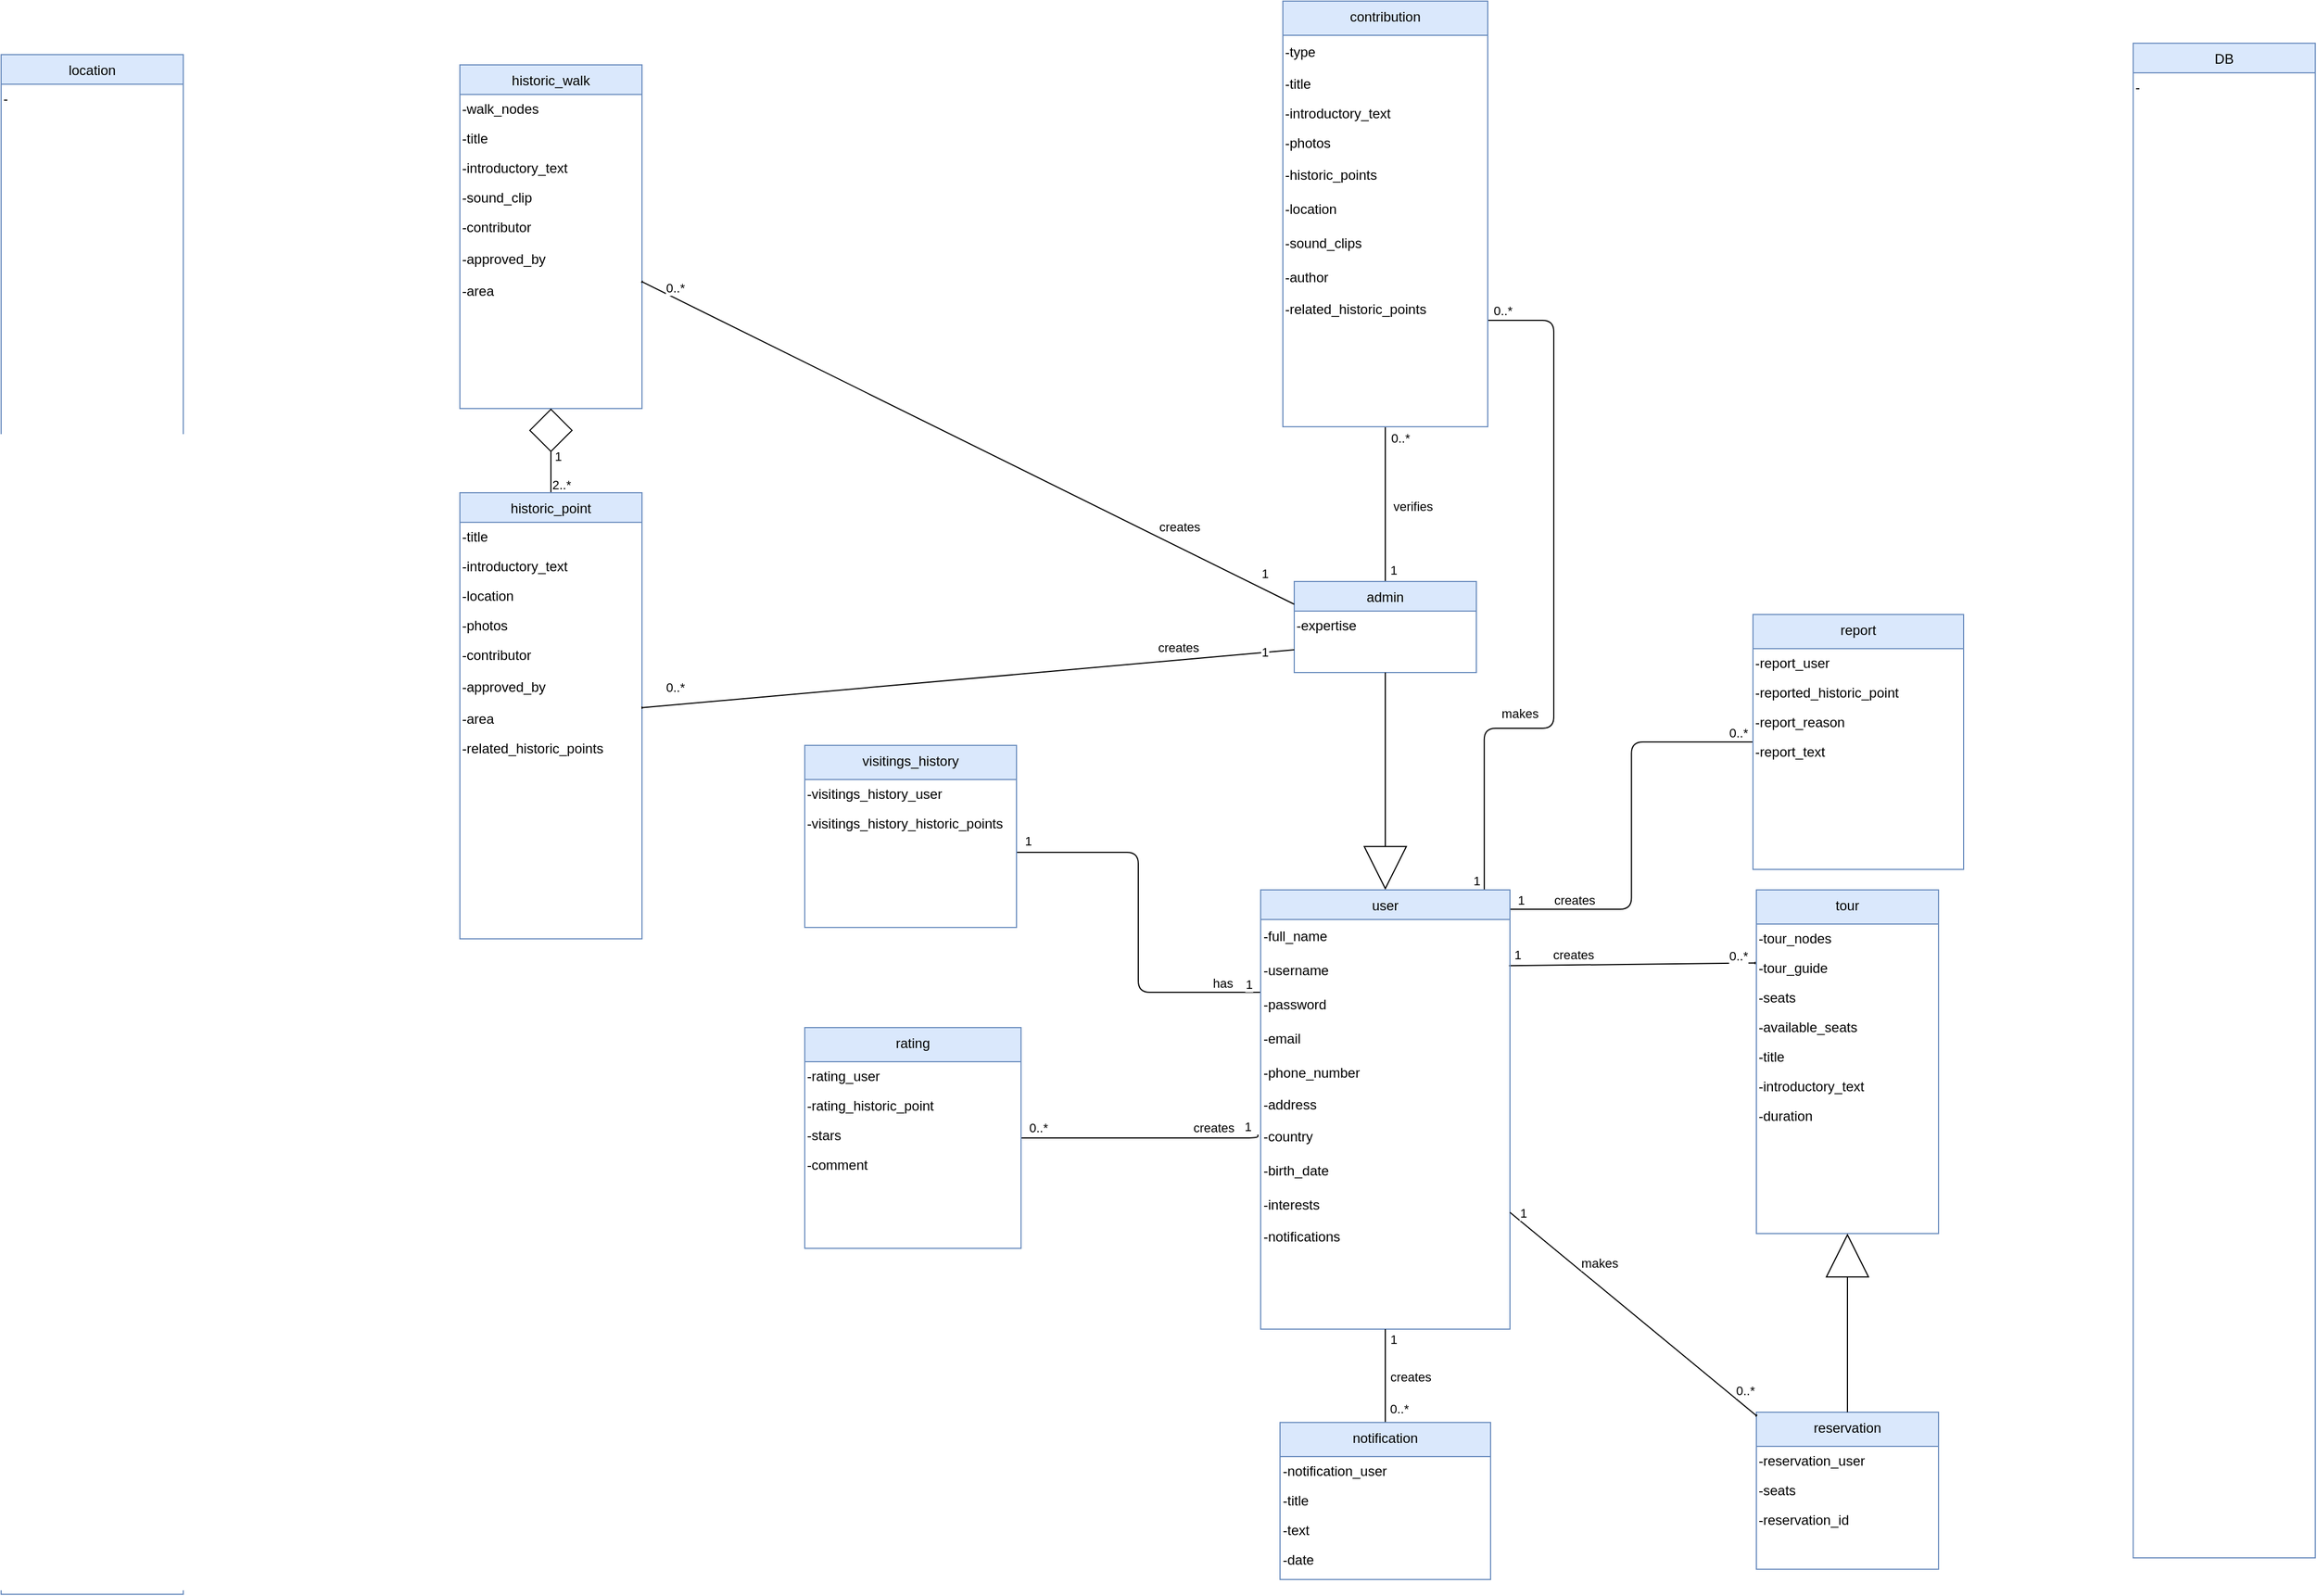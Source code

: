 <mxfile version="24.3.1" type="device">
  <diagram name="Page-1" id="uMqA1R6x-6Gs1QEI-oIA">
    <mxGraphModel dx="3510" dy="2308" grid="0" gridSize="10" guides="1" tooltips="1" connect="1" arrows="1" fold="1" page="0" pageScale="1" pageWidth="827" pageHeight="1169" math="0" shadow="0">
      <root>
        <mxCell id="0" />
        <mxCell id="1" parent="0" />
        <mxCell id="1k5WBE0NH48JRAPgZqtM-1" style="edgeStyle=orthogonalEdgeStyle;rounded=1;orthogonalLoop=1;jettySize=auto;html=1;entryX=1;entryY=0.75;entryDx=0;entryDy=0;elbow=vertical;strokeColor=default;align=center;verticalAlign=middle;fontFamily=Helvetica;fontSize=11;fontColor=default;labelBackgroundColor=default;endArrow=baseDash;endFill=0;endSize=0;curved=0;exitX=0.897;exitY=0;exitDx=0;exitDy=0;exitPerimeter=0;" parent="1" source="1k5WBE0NH48JRAPgZqtM-83" edge="1" target="1k5WBE0NH48JRAPgZqtM-97">
          <mxGeometry relative="1" as="geometry">
            <mxPoint x="250" y="-190" as="targetPoint" />
            <mxPoint x="281" y="493" as="sourcePoint" />
            <Array as="points">
              <mxPoint x="247" y="477" />
              <mxPoint x="308" y="477" />
              <mxPoint x="308" y="119" />
            </Array>
          </mxGeometry>
        </mxCell>
        <mxCell id="2f2xLfq-PLXzSPcDAsUH-11" value="1" style="edgeLabel;html=1;align=center;verticalAlign=middle;resizable=0;points=[];" vertex="1" connectable="0" parent="1k5WBE0NH48JRAPgZqtM-1">
          <mxGeometry x="-0.968" relative="1" as="geometry">
            <mxPoint x="-7" y="2" as="offset" />
          </mxGeometry>
        </mxCell>
        <mxCell id="2f2xLfq-PLXzSPcDAsUH-12" value="makes" style="edgeLabel;html=1;align=center;verticalAlign=middle;resizable=0;points=[];" vertex="1" connectable="0" parent="1k5WBE0NH48JRAPgZqtM-1">
          <mxGeometry x="-0.865" y="1" relative="1" as="geometry">
            <mxPoint x="32" y="-113" as="offset" />
          </mxGeometry>
        </mxCell>
        <mxCell id="2f2xLfq-PLXzSPcDAsUH-13" value="0..*" style="edgeLabel;html=1;align=center;verticalAlign=middle;resizable=0;points=[];" vertex="1" connectable="0" parent="1k5WBE0NH48JRAPgZqtM-1">
          <mxGeometry x="0.962" y="-2" relative="1" as="geometry">
            <mxPoint x="1" y="-7" as="offset" />
          </mxGeometry>
        </mxCell>
        <mxCell id="1k5WBE0NH48JRAPgZqtM-2" style="edgeStyle=orthogonalEdgeStyle;rounded=1;orthogonalLoop=1;jettySize=auto;html=1;exitX=-0.002;exitY=1.133;exitDx=0;exitDy=0;strokeColor=default;align=center;verticalAlign=middle;fontFamily=Helvetica;fontSize=11;fontColor=default;labelBackgroundColor=default;elbow=vertical;endArrow=baseDash;endFill=0;endSize=0;curved=0;exitPerimeter=0;" parent="1" source="1k5WBE0NH48JRAPgZqtM-85" edge="1">
          <mxGeometry relative="1" as="geometry">
            <mxPoint x="3.75" y="332" as="sourcePoint" />
            <mxPoint x="-164" y="586" as="targetPoint" />
            <Array as="points">
              <mxPoint x="-57" y="709" />
              <mxPoint x="-57" y="586" />
            </Array>
          </mxGeometry>
        </mxCell>
        <mxCell id="2f2xLfq-PLXzSPcDAsUH-2" value="1" style="edgeLabel;html=1;align=center;verticalAlign=middle;resizable=0;points=[];" vertex="1" connectable="0" parent="1k5WBE0NH48JRAPgZqtM-2">
          <mxGeometry x="-0.934" relative="1" as="geometry">
            <mxPoint x="1" y="-7" as="offset" />
          </mxGeometry>
        </mxCell>
        <mxCell id="2f2xLfq-PLXzSPcDAsUH-3" value="1" style="edgeLabel;html=1;align=center;verticalAlign=middle;resizable=0;points=[];" vertex="1" connectable="0" parent="1k5WBE0NH48JRAPgZqtM-2">
          <mxGeometry x="0.925" relative="1" as="geometry">
            <mxPoint x="-3" y="-10" as="offset" />
          </mxGeometry>
        </mxCell>
        <mxCell id="2f2xLfq-PLXzSPcDAsUH-4" value="has" style="edgeLabel;html=1;align=center;verticalAlign=middle;resizable=0;points=[];" vertex="1" connectable="0" parent="1k5WBE0NH48JRAPgZqtM-2">
          <mxGeometry x="-0.758" y="-1" relative="1" as="geometry">
            <mxPoint x="8" y="-7" as="offset" />
          </mxGeometry>
        </mxCell>
        <mxCell id="1k5WBE0NH48JRAPgZqtM-3" style="rounded=1;orthogonalLoop=1;jettySize=auto;html=1;strokeColor=default;align=center;verticalAlign=middle;fontFamily=Helvetica;fontSize=11;fontColor=default;labelBackgroundColor=default;elbow=vertical;endArrow=baseDash;endFill=0;endSize=0;exitX=0.996;exitY=0.353;exitDx=0;exitDy=0;exitPerimeter=0;entryX=-0.007;entryY=0.317;entryDx=0;entryDy=0;entryPerimeter=0;" parent="1" source="1k5WBE0NH48JRAPgZqtM-85" target="1k5WBE0NH48JRAPgZqtM-48" edge="1">
          <mxGeometry relative="1" as="geometry">
            <mxPoint x="337" y="476" as="sourcePoint" />
            <mxPoint x="567" y="656" as="targetPoint" />
          </mxGeometry>
        </mxCell>
        <mxCell id="2f2xLfq-PLXzSPcDAsUH-29" value="1" style="edgeLabel;html=1;align=center;verticalAlign=middle;resizable=0;points=[];" vertex="1" connectable="0" parent="1k5WBE0NH48JRAPgZqtM-3">
          <mxGeometry x="-0.85" y="-1" relative="1" as="geometry">
            <mxPoint x="-9" y="-11" as="offset" />
          </mxGeometry>
        </mxCell>
        <mxCell id="2f2xLfq-PLXzSPcDAsUH-30" value="0..*" style="edgeLabel;html=1;align=center;verticalAlign=middle;resizable=0;points=[];" vertex="1" connectable="0" parent="1k5WBE0NH48JRAPgZqtM-3">
          <mxGeometry x="0.847" y="-1" relative="1" as="geometry">
            <mxPoint x="2" y="-8" as="offset" />
          </mxGeometry>
        </mxCell>
        <mxCell id="2f2xLfq-PLXzSPcDAsUH-31" value="creates" style="edgeLabel;html=1;align=center;verticalAlign=middle;resizable=0;points=[];" vertex="1" connectable="0" parent="1k5WBE0NH48JRAPgZqtM-3">
          <mxGeometry x="-0.271" y="-1" relative="1" as="geometry">
            <mxPoint x="-23" y="-10" as="offset" />
          </mxGeometry>
        </mxCell>
        <mxCell id="1k5WBE0NH48JRAPgZqtM-4" style="edgeStyle=orthogonalEdgeStyle;curved=0;rounded=1;orthogonalLoop=1;jettySize=auto;html=1;entryX=0;entryY=0.5;entryDx=0;entryDy=0;strokeColor=default;align=center;verticalAlign=middle;fontFamily=Helvetica;fontSize=11;fontColor=default;labelBackgroundColor=default;elbow=vertical;endArrow=baseDash;endFill=0;endSize=0;exitX=0.996;exitY=0.044;exitDx=0;exitDy=0;exitPerimeter=0;" parent="1" source="1k5WBE0NH48JRAPgZqtM-83" target="1k5WBE0NH48JRAPgZqtM-63" edge="1">
          <mxGeometry relative="1" as="geometry">
            <mxPoint x="267" y="385" as="sourcePoint" />
          </mxGeometry>
        </mxCell>
        <mxCell id="2f2xLfq-PLXzSPcDAsUH-24" value="1" style="edgeLabel;html=1;align=center;verticalAlign=middle;resizable=0;points=[];" vertex="1" connectable="0" parent="1k5WBE0NH48JRAPgZqtM-4">
          <mxGeometry x="-0.882" y="1" relative="1" as="geometry">
            <mxPoint x="-11" y="-7" as="offset" />
          </mxGeometry>
        </mxCell>
        <mxCell id="2f2xLfq-PLXzSPcDAsUH-25" value="creates" style="edgeLabel;html=1;align=center;verticalAlign=middle;resizable=0;points=[];" vertex="1" connectable="0" parent="1k5WBE0NH48JRAPgZqtM-4">
          <mxGeometry x="-0.683" y="1" relative="1" as="geometry">
            <mxPoint y="-7" as="offset" />
          </mxGeometry>
        </mxCell>
        <mxCell id="2f2xLfq-PLXzSPcDAsUH-26" value="0..*" style="edgeLabel;html=1;align=center;verticalAlign=middle;resizable=0;points=[];" vertex="1" connectable="0" parent="1k5WBE0NH48JRAPgZqtM-4">
          <mxGeometry x="0.912" y="1" relative="1" as="geometry">
            <mxPoint x="3" y="-7" as="offset" />
          </mxGeometry>
        </mxCell>
        <mxCell id="1k5WBE0NH48JRAPgZqtM-5" style="edgeStyle=orthogonalEdgeStyle;curved=0;rounded=1;orthogonalLoop=1;jettySize=auto;html=1;entryX=1;entryY=0.5;entryDx=0;entryDy=0;strokeColor=default;align=center;verticalAlign=middle;fontFamily=Helvetica;fontSize=11;fontColor=default;labelBackgroundColor=default;elbow=vertical;endArrow=baseDash;endFill=0;endSize=0;exitX=-0.011;exitY=0.433;exitDx=0;exitDy=0;exitPerimeter=0;" parent="1" source="1k5WBE0NH48JRAPgZqtM-90" target="1k5WBE0NH48JRAPgZqtM-73" edge="1">
          <mxGeometry relative="1" as="geometry">
            <mxPoint x="189.5" y="510" as="sourcePoint" />
            <Array as="points">
              <mxPoint x="48" y="837" />
            </Array>
          </mxGeometry>
        </mxCell>
        <mxCell id="2f2xLfq-PLXzSPcDAsUH-5" value="1" style="edgeLabel;html=1;align=center;verticalAlign=middle;resizable=0;points=[];" vertex="1" connectable="0" parent="1k5WBE0NH48JRAPgZqtM-5">
          <mxGeometry x="-0.85" y="-1" relative="1" as="geometry">
            <mxPoint x="4" y="-9" as="offset" />
          </mxGeometry>
        </mxCell>
        <mxCell id="2f2xLfq-PLXzSPcDAsUH-6" value="0..*" style="edgeLabel;html=1;align=center;verticalAlign=middle;resizable=0;points=[];" vertex="1" connectable="0" parent="1k5WBE0NH48JRAPgZqtM-5">
          <mxGeometry x="0.87" y="1" relative="1" as="geometry">
            <mxPoint x="1" y="-10" as="offset" />
          </mxGeometry>
        </mxCell>
        <mxCell id="2f2xLfq-PLXzSPcDAsUH-7" value="creates" style="edgeLabel;html=1;align=center;verticalAlign=middle;resizable=0;points=[];" vertex="1" connectable="0" parent="1k5WBE0NH48JRAPgZqtM-5">
          <mxGeometry x="-0.639" relative="1" as="geometry">
            <mxPoint x="-4" y="-9" as="offset" />
          </mxGeometry>
        </mxCell>
        <mxCell id="1k5WBE0NH48JRAPgZqtM-6" style="edgeStyle=orthogonalEdgeStyle;curved=0;rounded=1;orthogonalLoop=1;jettySize=auto;html=1;exitX=0.5;exitY=0;exitDx=0;exitDy=0;entryX=0.5;entryY=1;entryDx=0;entryDy=0;strokeColor=default;align=center;verticalAlign=middle;fontFamily=Helvetica;fontSize=11;fontColor=default;labelBackgroundColor=default;elbow=vertical;endArrow=baseDash;endFill=0;endSize=0;" parent="1" source="1k5WBE0NH48JRAPgZqtM-7" target="1k5WBE0NH48JRAPgZqtM-97" edge="1">
          <mxGeometry relative="1" as="geometry">
            <mxPoint x="160" y="245" as="targetPoint" />
          </mxGeometry>
        </mxCell>
        <mxCell id="2f2xLfq-PLXzSPcDAsUH-8" value="verifies" style="edgeLabel;html=1;align=center;verticalAlign=middle;resizable=0;points=[];" vertex="1" connectable="0" parent="1k5WBE0NH48JRAPgZqtM-6">
          <mxGeometry x="-0.765" relative="1" as="geometry">
            <mxPoint x="24" y="-50" as="offset" />
          </mxGeometry>
        </mxCell>
        <mxCell id="2f2xLfq-PLXzSPcDAsUH-9" value="1" style="edgeLabel;html=1;align=center;verticalAlign=middle;resizable=0;points=[];" vertex="1" connectable="0" parent="1k5WBE0NH48JRAPgZqtM-6">
          <mxGeometry x="-0.831" relative="1" as="geometry">
            <mxPoint x="7" y="1" as="offset" />
          </mxGeometry>
        </mxCell>
        <mxCell id="2f2xLfq-PLXzSPcDAsUH-10" value="0..*" style="edgeLabel;html=1;align=center;verticalAlign=middle;resizable=0;points=[];" vertex="1" connectable="0" parent="1k5WBE0NH48JRAPgZqtM-6">
          <mxGeometry x="0.858" relative="1" as="geometry">
            <mxPoint x="13" as="offset" />
          </mxGeometry>
        </mxCell>
        <mxCell id="1k5WBE0NH48JRAPgZqtM-7" value="admin" style="swimlane;fontStyle=0;align=center;verticalAlign=top;childLayout=stackLayout;horizontal=1;startSize=26;horizontalStack=0;resizeParent=1;resizeLast=0;collapsible=1;marginBottom=0;rounded=0;shadow=0;strokeWidth=1;fillColor=#dae8fc;strokeColor=#6c8ebf;" parent="1" vertex="1">
          <mxGeometry x="80" y="348" width="160" height="80" as="geometry">
            <mxRectangle x="340" y="380" width="170" height="26" as="alternateBounds" />
          </mxGeometry>
        </mxCell>
        <mxCell id="1k5WBE0NH48JRAPgZqtM-8" value="-expertise" style="text;html=1;align=left;verticalAlign=middle;resizable=0;points=[];autosize=1;strokeColor=none;fillColor=none;" parent="1k5WBE0NH48JRAPgZqtM-7" vertex="1">
          <mxGeometry y="26" width="160" height="26" as="geometry" />
        </mxCell>
        <mxCell id="1k5WBE0NH48JRAPgZqtM-9" value="" style="endArrow=block;endSize=36;endFill=0;shadow=0;strokeWidth=1;rounded=1;edgeStyle=orthogonalEdgeStyle;elbow=vertical;curved=0;entryX=0.5;entryY=0;entryDx=0;entryDy=0;" parent="1" source="1k5WBE0NH48JRAPgZqtM-7" target="1k5WBE0NH48JRAPgZqtM-83" edge="1">
          <mxGeometry width="160" relative="1" as="geometry">
            <mxPoint x="-220" y="473" as="sourcePoint" />
            <mxPoint x="189.5" y="300" as="targetPoint" />
          </mxGeometry>
        </mxCell>
        <mxCell id="1k5WBE0NH48JRAPgZqtM-10" value="historic_walk" style="swimlane;fontStyle=0;align=center;verticalAlign=top;childLayout=stackLayout;horizontal=1;startSize=26;horizontalStack=0;resizeParent=1;resizeLast=0;collapsible=1;marginBottom=0;rounded=0;shadow=0;strokeWidth=1;fillColor=#dae8fc;strokeColor=#6c8ebf;" parent="1" vertex="1">
          <mxGeometry x="-653" y="-106" width="160" height="302" as="geometry">
            <mxRectangle x="230" y="140" width="160" height="26" as="alternateBounds" />
          </mxGeometry>
        </mxCell>
        <mxCell id="1k5WBE0NH48JRAPgZqtM-11" value="-walk_nodes" style="text;html=1;align=left;verticalAlign=middle;resizable=0;points=[];autosize=1;strokeColor=none;fillColor=none;" parent="1k5WBE0NH48JRAPgZqtM-10" vertex="1">
          <mxGeometry y="26" width="160" height="26" as="geometry" />
        </mxCell>
        <mxCell id="1k5WBE0NH48JRAPgZqtM-12" value="-title" style="text;html=1;align=left;verticalAlign=middle;resizable=0;points=[];autosize=1;strokeColor=none;fillColor=none;" parent="1k5WBE0NH48JRAPgZqtM-10" vertex="1">
          <mxGeometry y="52" width="160" height="26" as="geometry" />
        </mxCell>
        <mxCell id="1k5WBE0NH48JRAPgZqtM-13" value="-introductory_text" style="text;html=1;align=left;verticalAlign=middle;resizable=0;points=[];autosize=1;strokeColor=none;fillColor=none;" parent="1k5WBE0NH48JRAPgZqtM-10" vertex="1">
          <mxGeometry y="78" width="160" height="26" as="geometry" />
        </mxCell>
        <mxCell id="1k5WBE0NH48JRAPgZqtM-14" value="-sound_clip" style="text;html=1;align=left;verticalAlign=middle;resizable=0;points=[];autosize=1;strokeColor=none;fillColor=none;" parent="1k5WBE0NH48JRAPgZqtM-10" vertex="1">
          <mxGeometry y="104" width="160" height="26" as="geometry" />
        </mxCell>
        <mxCell id="1k5WBE0NH48JRAPgZqtM-15" value="-contributor" style="text;html=1;align=left;verticalAlign=middle;resizable=0;points=[];autosize=1;strokeColor=none;fillColor=none;" parent="1k5WBE0NH48JRAPgZqtM-10" vertex="1">
          <mxGeometry y="130" width="160" height="26" as="geometry" />
        </mxCell>
        <mxCell id="1k5WBE0NH48JRAPgZqtM-16" value="-approved_by" style="text;html=1;align=left;verticalAlign=middle;resizable=0;points=[];autosize=1;strokeColor=none;fillColor=none;" parent="1k5WBE0NH48JRAPgZqtM-10" vertex="1">
          <mxGeometry y="156" width="160" height="30" as="geometry" />
        </mxCell>
        <mxCell id="1k5WBE0NH48JRAPgZqtM-17" value="-area" style="text;html=1;align=left;verticalAlign=middle;resizable=0;points=[];autosize=1;strokeColor=none;fillColor=none;" parent="1k5WBE0NH48JRAPgZqtM-10" vertex="1">
          <mxGeometry y="186" width="160" height="26" as="geometry" />
        </mxCell>
        <mxCell id="1k5WBE0NH48JRAPgZqtM-21" style="edgeStyle=orthogonalEdgeStyle;rounded=1;orthogonalLoop=1;jettySize=auto;html=1;exitX=0.5;exitY=0;exitDx=0;exitDy=0;entryX=0.5;entryY=1;entryDx=0;entryDy=0;endSize=36;endArrow=diamond;endFill=0;curved=0;" parent="1" source="1k5WBE0NH48JRAPgZqtM-22" target="1k5WBE0NH48JRAPgZqtM-10" edge="1">
          <mxGeometry relative="1" as="geometry">
            <mxPoint x="-690" y="499.0" as="sourcePoint" />
            <mxPoint x="-690" y="269" as="targetPoint" />
          </mxGeometry>
        </mxCell>
        <mxCell id="2f2xLfq-PLXzSPcDAsUH-22" value="2..*" style="edgeLabel;html=1;align=center;verticalAlign=middle;resizable=0;points=[];" vertex="1" connectable="0" parent="1k5WBE0NH48JRAPgZqtM-21">
          <mxGeometry x="-0.688" y="-2" relative="1" as="geometry">
            <mxPoint x="7" y="4" as="offset" />
          </mxGeometry>
        </mxCell>
        <mxCell id="2f2xLfq-PLXzSPcDAsUH-23" value="1" style="edgeLabel;html=1;align=center;verticalAlign=middle;resizable=0;points=[];" vertex="1" connectable="0" parent="1k5WBE0NH48JRAPgZqtM-21">
          <mxGeometry x="-0.141" y="-1" relative="1" as="geometry">
            <mxPoint x="5" as="offset" />
          </mxGeometry>
        </mxCell>
        <mxCell id="1k5WBE0NH48JRAPgZqtM-22" value="historic_point" style="swimlane;fontStyle=0;align=center;verticalAlign=top;childLayout=stackLayout;horizontal=1;startSize=26;horizontalStack=0;resizeParent=1;resizeLast=0;collapsible=1;marginBottom=0;rounded=0;shadow=0;strokeWidth=1;fillColor=#dae8fc;strokeColor=#6c8ebf;" parent="1" vertex="1">
          <mxGeometry x="-653" y="270" width="160" height="392" as="geometry">
            <mxRectangle x="230" y="140" width="160" height="26" as="alternateBounds" />
          </mxGeometry>
        </mxCell>
        <mxCell id="1k5WBE0NH48JRAPgZqtM-23" value="-title" style="text;html=1;align=left;verticalAlign=middle;resizable=0;points=[];autosize=1;strokeColor=none;fillColor=none;" parent="1k5WBE0NH48JRAPgZqtM-22" vertex="1">
          <mxGeometry y="26" width="160" height="26" as="geometry" />
        </mxCell>
        <mxCell id="1k5WBE0NH48JRAPgZqtM-24" value="-introductory_text" style="text;html=1;align=left;verticalAlign=middle;resizable=0;points=[];autosize=1;strokeColor=none;fillColor=none;" parent="1k5WBE0NH48JRAPgZqtM-22" vertex="1">
          <mxGeometry y="52" width="160" height="26" as="geometry" />
        </mxCell>
        <mxCell id="1k5WBE0NH48JRAPgZqtM-25" value="-location" style="text;html=1;align=left;verticalAlign=middle;resizable=0;points=[];autosize=1;strokeColor=none;fillColor=none;" parent="1k5WBE0NH48JRAPgZqtM-22" vertex="1">
          <mxGeometry y="78" width="160" height="26" as="geometry" />
        </mxCell>
        <mxCell id="1k5WBE0NH48JRAPgZqtM-26" value="-photos" style="text;html=1;align=left;verticalAlign=middle;resizable=0;points=[];autosize=1;strokeColor=none;fillColor=none;" parent="1k5WBE0NH48JRAPgZqtM-22" vertex="1">
          <mxGeometry y="104" width="160" height="26" as="geometry" />
        </mxCell>
        <mxCell id="1k5WBE0NH48JRAPgZqtM-27" value="-contributor" style="text;html=1;align=left;verticalAlign=middle;resizable=0;points=[];autosize=1;strokeColor=none;fillColor=none;" parent="1k5WBE0NH48JRAPgZqtM-22" vertex="1">
          <mxGeometry y="130" width="160" height="26" as="geometry" />
        </mxCell>
        <mxCell id="1k5WBE0NH48JRAPgZqtM-28" value="-approved_by" style="text;html=1;align=left;verticalAlign=middle;resizable=0;points=[];autosize=1;strokeColor=none;fillColor=none;" parent="1k5WBE0NH48JRAPgZqtM-22" vertex="1">
          <mxGeometry y="156" width="160" height="30" as="geometry" />
        </mxCell>
        <mxCell id="1k5WBE0NH48JRAPgZqtM-29" value="-area" style="text;html=1;align=left;verticalAlign=middle;resizable=0;points=[];autosize=1;strokeColor=none;fillColor=none;" parent="1k5WBE0NH48JRAPgZqtM-22" vertex="1">
          <mxGeometry y="186" width="160" height="26" as="geometry" />
        </mxCell>
        <mxCell id="XchCeCvfNgOxspUmcFob-2" value="-related_historic_points" style="text;html=1;align=left;verticalAlign=middle;resizable=0;points=[];autosize=1;strokeColor=none;fillColor=none;" parent="1k5WBE0NH48JRAPgZqtM-22" vertex="1">
          <mxGeometry y="212" width="160" height="26" as="geometry" />
        </mxCell>
        <mxCell id="1k5WBE0NH48JRAPgZqtM-40" value="visitings_history" style="swimlane;fontStyle=0;align=center;verticalAlign=top;childLayout=stackLayout;horizontal=1;startSize=30;horizontalStack=0;resizeParent=1;resizeLast=0;collapsible=1;marginBottom=0;rounded=0;shadow=0;strokeWidth=1;fillColor=#dae8fc;strokeColor=#6c8ebf;" parent="1" vertex="1">
          <mxGeometry x="-350" y="492" width="186" height="160" as="geometry">
            <mxRectangle x="550" y="140" width="160" height="26" as="alternateBounds" />
          </mxGeometry>
        </mxCell>
        <mxCell id="1k5WBE0NH48JRAPgZqtM-41" value="-visitings_history_user" style="text;html=1;align=left;verticalAlign=middle;resizable=0;points=[];autosize=1;strokeColor=none;fillColor=none;" parent="1k5WBE0NH48JRAPgZqtM-40" vertex="1">
          <mxGeometry y="30" width="186" height="26" as="geometry" />
        </mxCell>
        <mxCell id="1k5WBE0NH48JRAPgZqtM-42" value="-visitings_history_historic_points" style="text;html=1;align=left;verticalAlign=middle;resizable=0;points=[];autosize=1;strokeColor=none;fillColor=none;" parent="1k5WBE0NH48JRAPgZqtM-40" vertex="1">
          <mxGeometry y="56" width="186" height="26" as="geometry" />
        </mxCell>
        <mxCell id="1k5WBE0NH48JRAPgZqtM-46" value="tour" style="swimlane;fontStyle=0;align=center;verticalAlign=top;childLayout=stackLayout;horizontal=1;startSize=30;horizontalStack=0;resizeParent=1;resizeLast=0;collapsible=1;marginBottom=0;rounded=0;shadow=0;strokeWidth=1;fillColor=#dae8fc;strokeColor=#6c8ebf;" parent="1" vertex="1">
          <mxGeometry x="486" y="619" width="160" height="302" as="geometry">
            <mxRectangle x="550" y="140" width="160" height="26" as="alternateBounds" />
          </mxGeometry>
        </mxCell>
        <mxCell id="1k5WBE0NH48JRAPgZqtM-47" value="-tour_nodes" style="text;html=1;align=left;verticalAlign=middle;resizable=0;points=[];autosize=1;strokeColor=none;fillColor=none;" parent="1k5WBE0NH48JRAPgZqtM-46" vertex="1">
          <mxGeometry y="30" width="160" height="26" as="geometry" />
        </mxCell>
        <mxCell id="1k5WBE0NH48JRAPgZqtM-48" value="-tour_guide" style="text;html=1;align=left;verticalAlign=middle;resizable=0;points=[];autosize=1;strokeColor=none;fillColor=none;" parent="1k5WBE0NH48JRAPgZqtM-46" vertex="1">
          <mxGeometry y="56" width="160" height="26" as="geometry" />
        </mxCell>
        <mxCell id="1k5WBE0NH48JRAPgZqtM-49" value="-seats" style="text;html=1;align=left;verticalAlign=middle;resizable=0;points=[];autosize=1;strokeColor=none;fillColor=none;" parent="1k5WBE0NH48JRAPgZqtM-46" vertex="1">
          <mxGeometry y="82" width="160" height="26" as="geometry" />
        </mxCell>
        <mxCell id="1k5WBE0NH48JRAPgZqtM-50" value="-available_seats" style="text;html=1;align=left;verticalAlign=middle;resizable=0;points=[];autosize=1;strokeColor=none;fillColor=none;" parent="1k5WBE0NH48JRAPgZqtM-46" vertex="1">
          <mxGeometry y="108" width="160" height="26" as="geometry" />
        </mxCell>
        <mxCell id="1k5WBE0NH48JRAPgZqtM-51" value="-title" style="text;html=1;align=left;verticalAlign=middle;resizable=0;points=[];autosize=1;strokeColor=none;fillColor=none;" parent="1k5WBE0NH48JRAPgZqtM-46" vertex="1">
          <mxGeometry y="134" width="160" height="26" as="geometry" />
        </mxCell>
        <mxCell id="1k5WBE0NH48JRAPgZqtM-52" value="-introductory_text" style="text;html=1;align=left;verticalAlign=middle;resizable=0;points=[];autosize=1;strokeColor=none;fillColor=none;" parent="1k5WBE0NH48JRAPgZqtM-46" vertex="1">
          <mxGeometry y="160" width="160" height="26" as="geometry" />
        </mxCell>
        <mxCell id="1k5WBE0NH48JRAPgZqtM-53" value="-duration" style="text;html=1;align=left;verticalAlign=middle;resizable=0;points=[];autosize=1;strokeColor=none;fillColor=none;" parent="1k5WBE0NH48JRAPgZqtM-46" vertex="1">
          <mxGeometry y="186" width="160" height="26" as="geometry" />
        </mxCell>
        <mxCell id="1k5WBE0NH48JRAPgZqtM-58" value="reservation" style="swimlane;fontStyle=0;align=center;verticalAlign=top;childLayout=stackLayout;horizontal=1;startSize=30;horizontalStack=0;resizeParent=1;resizeLast=0;collapsible=1;marginBottom=0;rounded=0;shadow=0;strokeWidth=1;fillColor=#dae8fc;strokeColor=#6c8ebf;" parent="1" vertex="1">
          <mxGeometry x="486" y="1078" width="160" height="138" as="geometry">
            <mxRectangle x="550" y="140" width="160" height="26" as="alternateBounds" />
          </mxGeometry>
        </mxCell>
        <mxCell id="1k5WBE0NH48JRAPgZqtM-59" value="-reservation_user" style="text;html=1;align=left;verticalAlign=middle;resizable=0;points=[];autosize=1;strokeColor=none;fillColor=none;" parent="1k5WBE0NH48JRAPgZqtM-58" vertex="1">
          <mxGeometry y="30" width="160" height="26" as="geometry" />
        </mxCell>
        <mxCell id="1k5WBE0NH48JRAPgZqtM-60" value="-seats" style="text;html=1;align=left;verticalAlign=middle;resizable=0;points=[];autosize=1;strokeColor=none;fillColor=none;" parent="1k5WBE0NH48JRAPgZqtM-58" vertex="1">
          <mxGeometry y="56" width="160" height="26" as="geometry" />
        </mxCell>
        <mxCell id="1k5WBE0NH48JRAPgZqtM-61" value="-reservation_id" style="text;html=1;align=left;verticalAlign=middle;resizable=0;points=[];autosize=1;strokeColor=none;fillColor=none;" parent="1k5WBE0NH48JRAPgZqtM-58" vertex="1">
          <mxGeometry y="82" width="160" height="26" as="geometry" />
        </mxCell>
        <mxCell id="1k5WBE0NH48JRAPgZqtM-63" value="report" style="swimlane;fontStyle=0;align=center;verticalAlign=top;childLayout=stackLayout;horizontal=1;startSize=30;horizontalStack=0;resizeParent=1;resizeLast=0;collapsible=1;marginBottom=0;rounded=0;shadow=0;strokeWidth=1;fillColor=#dae8fc;strokeColor=#6c8ebf;" parent="1" vertex="1">
          <mxGeometry x="483" y="377" width="185" height="224" as="geometry">
            <mxRectangle x="550" y="140" width="160" height="26" as="alternateBounds" />
          </mxGeometry>
        </mxCell>
        <mxCell id="1k5WBE0NH48JRAPgZqtM-64" value="-report_user" style="text;html=1;align=left;verticalAlign=middle;resizable=0;points=[];autosize=1;strokeColor=none;fillColor=none;" parent="1k5WBE0NH48JRAPgZqtM-63" vertex="1">
          <mxGeometry y="30" width="185" height="26" as="geometry" />
        </mxCell>
        <mxCell id="1k5WBE0NH48JRAPgZqtM-65" value="-reported_historic_point" style="text;html=1;align=left;verticalAlign=middle;resizable=0;points=[];autosize=1;strokeColor=none;fillColor=none;" parent="1k5WBE0NH48JRAPgZqtM-63" vertex="1">
          <mxGeometry y="56" width="185" height="26" as="geometry" />
        </mxCell>
        <mxCell id="1k5WBE0NH48JRAPgZqtM-66" value="-report_reason" style="text;html=1;align=left;verticalAlign=middle;resizable=0;points=[];autosize=1;strokeColor=none;fillColor=none;" parent="1k5WBE0NH48JRAPgZqtM-63" vertex="1">
          <mxGeometry y="82" width="185" height="26" as="geometry" />
        </mxCell>
        <mxCell id="1k5WBE0NH48JRAPgZqtM-67" value="-report_text" style="text;html=1;align=left;verticalAlign=middle;resizable=0;points=[];autosize=1;strokeColor=none;fillColor=none;" parent="1k5WBE0NH48JRAPgZqtM-63" vertex="1">
          <mxGeometry y="108" width="185" height="26" as="geometry" />
        </mxCell>
        <mxCell id="1k5WBE0NH48JRAPgZqtM-73" value="rating" style="swimlane;fontStyle=0;align=center;verticalAlign=top;childLayout=stackLayout;horizontal=1;startSize=30;horizontalStack=0;resizeParent=1;resizeLast=0;collapsible=1;marginBottom=0;rounded=0;shadow=0;strokeWidth=1;fillColor=#dae8fc;strokeColor=#6c8ebf;" parent="1" vertex="1">
          <mxGeometry x="-350" y="740" width="190" height="194" as="geometry">
            <mxRectangle x="550" y="140" width="160" height="26" as="alternateBounds" />
          </mxGeometry>
        </mxCell>
        <mxCell id="1k5WBE0NH48JRAPgZqtM-74" value="-rating_user" style="text;html=1;align=left;verticalAlign=middle;resizable=0;points=[];autosize=1;strokeColor=none;fillColor=none;" parent="1k5WBE0NH48JRAPgZqtM-73" vertex="1">
          <mxGeometry y="30" width="190" height="26" as="geometry" />
        </mxCell>
        <mxCell id="1k5WBE0NH48JRAPgZqtM-75" value="-rating_historic_point" style="text;html=1;align=left;verticalAlign=middle;resizable=0;points=[];autosize=1;strokeColor=none;fillColor=none;" parent="1k5WBE0NH48JRAPgZqtM-73" vertex="1">
          <mxGeometry y="56" width="190" height="26" as="geometry" />
        </mxCell>
        <mxCell id="1k5WBE0NH48JRAPgZqtM-76" value="-stars" style="text;html=1;align=left;verticalAlign=middle;resizable=0;points=[];autosize=1;strokeColor=none;fillColor=none;" parent="1k5WBE0NH48JRAPgZqtM-73" vertex="1">
          <mxGeometry y="82" width="190" height="26" as="geometry" />
        </mxCell>
        <mxCell id="1k5WBE0NH48JRAPgZqtM-77" value="-comment" style="text;html=1;align=left;verticalAlign=middle;resizable=0;points=[];autosize=1;strokeColor=none;fillColor=none;" parent="1k5WBE0NH48JRAPgZqtM-73" vertex="1">
          <mxGeometry y="108" width="190" height="26" as="geometry" />
        </mxCell>
        <mxCell id="1k5WBE0NH48JRAPgZqtM-81" value="" style="endArrow=block;endSize=36;endFill=0;shadow=0;strokeWidth=1;rounded=1;edgeStyle=orthogonalEdgeStyle;elbow=vertical;curved=0;exitX=0.5;exitY=0;exitDx=0;exitDy=0;entryX=0.5;entryY=1;entryDx=0;entryDy=0;" parent="1" source="1k5WBE0NH48JRAPgZqtM-58" target="1k5WBE0NH48JRAPgZqtM-46" edge="1">
          <mxGeometry width="160" relative="1" as="geometry">
            <mxPoint x="251" y="320" as="sourcePoint" />
            <mxPoint x="461" y="530" as="targetPoint" />
          </mxGeometry>
        </mxCell>
        <mxCell id="1k5WBE0NH48JRAPgZqtM-83" value="user" style="swimlane;fontStyle=0;align=center;verticalAlign=top;childLayout=stackLayout;horizontal=1;startSize=26;horizontalStack=0;resizeParent=1;resizeLast=0;collapsible=1;marginBottom=0;rounded=0;shadow=0;strokeWidth=1;fillColor=#dae8fc;strokeColor=#6c8ebf;" parent="1" vertex="1">
          <mxGeometry x="50.5" y="619" width="219" height="386" as="geometry">
            <mxRectangle x="80" y="300" width="160" height="26" as="alternateBounds" />
          </mxGeometry>
        </mxCell>
        <mxCell id="1k5WBE0NH48JRAPgZqtM-84" value="-full_name" style="text;html=1;align=left;verticalAlign=middle;resizable=0;points=[];autosize=1;strokeColor=none;fillColor=none;fontSize=12;" parent="1k5WBE0NH48JRAPgZqtM-83" vertex="1">
          <mxGeometry y="26" width="219" height="30" as="geometry" />
        </mxCell>
        <mxCell id="1k5WBE0NH48JRAPgZqtM-85" value="-username" style="text;html=1;align=left;verticalAlign=middle;resizable=0;points=[];autosize=1;strokeColor=none;fillColor=none;fontSize=12;" parent="1k5WBE0NH48JRAPgZqtM-83" vertex="1">
          <mxGeometry y="56" width="219" height="30" as="geometry" />
        </mxCell>
        <mxCell id="1k5WBE0NH48JRAPgZqtM-86" value="-password" style="text;html=1;align=left;verticalAlign=middle;resizable=0;points=[];autosize=1;strokeColor=none;fillColor=none;fontSize=12;" parent="1k5WBE0NH48JRAPgZqtM-83" vertex="1">
          <mxGeometry y="86" width="219" height="30" as="geometry" />
        </mxCell>
        <mxCell id="1k5WBE0NH48JRAPgZqtM-87" value="-email" style="text;html=1;align=left;verticalAlign=middle;resizable=0;points=[];autosize=1;strokeColor=none;fillColor=none;fontSize=12;" parent="1k5WBE0NH48JRAPgZqtM-83" vertex="1">
          <mxGeometry y="116" width="219" height="30" as="geometry" />
        </mxCell>
        <mxCell id="1k5WBE0NH48JRAPgZqtM-88" value="-phone_number" style="text;html=1;align=left;verticalAlign=middle;resizable=0;points=[];autosize=1;strokeColor=none;fillColor=none;fontSize=12;" parent="1k5WBE0NH48JRAPgZqtM-83" vertex="1">
          <mxGeometry y="146" width="219" height="30" as="geometry" />
        </mxCell>
        <mxCell id="1k5WBE0NH48JRAPgZqtM-89" value="-address" style="text;html=1;align=left;verticalAlign=middle;resizable=0;points=[];autosize=1;strokeColor=none;fillColor=none;fontSize=12;" parent="1k5WBE0NH48JRAPgZqtM-83" vertex="1">
          <mxGeometry y="176" width="219" height="26" as="geometry" />
        </mxCell>
        <mxCell id="1k5WBE0NH48JRAPgZqtM-90" value="-country" style="text;html=1;align=left;verticalAlign=middle;resizable=0;points=[];autosize=1;strokeColor=none;fillColor=none;fontSize=12;" parent="1k5WBE0NH48JRAPgZqtM-83" vertex="1">
          <mxGeometry y="202" width="219" height="30" as="geometry" />
        </mxCell>
        <mxCell id="1k5WBE0NH48JRAPgZqtM-91" value="-birth_date" style="text;html=1;align=left;verticalAlign=middle;resizable=0;points=[];autosize=1;strokeColor=none;fillColor=none;fontSize=12;" parent="1k5WBE0NH48JRAPgZqtM-83" vertex="1">
          <mxGeometry y="232" width="219" height="30" as="geometry" />
        </mxCell>
        <mxCell id="1k5WBE0NH48JRAPgZqtM-92" value="-interests" style="text;html=1;align=left;verticalAlign=middle;resizable=0;points=[];autosize=1;strokeColor=none;fillColor=none;fontSize=12;" parent="1k5WBE0NH48JRAPgZqtM-83" vertex="1">
          <mxGeometry y="262" width="219" height="30" as="geometry" />
        </mxCell>
        <mxCell id="1k5WBE0NH48JRAPgZqtM-93" value="-notifications" style="text;html=1;align=left;verticalAlign=middle;resizable=0;points=[];autosize=1;strokeColor=none;fillColor=none;fontSize=12;" parent="1k5WBE0NH48JRAPgZqtM-83" vertex="1">
          <mxGeometry y="292" width="219" height="26" as="geometry" />
        </mxCell>
        <mxCell id="1k5WBE0NH48JRAPgZqtM-97" value="contribution" style="swimlane;fontStyle=0;align=center;verticalAlign=top;childLayout=stackLayout;horizontal=1;startSize=30;horizontalStack=0;resizeParent=1;resizeLast=0;collapsible=1;marginBottom=0;rounded=0;shadow=0;strokeWidth=1;fillColor=#dae8fc;strokeColor=#6c8ebf;" parent="1" vertex="1">
          <mxGeometry x="70" y="-162" width="180" height="374" as="geometry">
            <mxRectangle x="550" y="140" width="160" height="26" as="alternateBounds" />
          </mxGeometry>
        </mxCell>
        <mxCell id="1k5WBE0NH48JRAPgZqtM-98" value="-type" style="text;html=1;align=left;verticalAlign=middle;resizable=0;points=[];autosize=1;strokeColor=none;fillColor=none;" parent="1k5WBE0NH48JRAPgZqtM-97" vertex="1">
          <mxGeometry y="30" width="180" height="30" as="geometry" />
        </mxCell>
        <mxCell id="1k5WBE0NH48JRAPgZqtM-101" value="-title" style="text;html=1;align=left;verticalAlign=middle;resizable=0;points=[];autosize=1;strokeColor=none;fillColor=none;" parent="1k5WBE0NH48JRAPgZqtM-97" vertex="1">
          <mxGeometry y="60" width="180" height="26" as="geometry" />
        </mxCell>
        <mxCell id="1k5WBE0NH48JRAPgZqtM-99" value="-introductory_text" style="text;html=1;align=left;verticalAlign=middle;resizable=0;points=[];autosize=1;strokeColor=none;fillColor=none;" parent="1k5WBE0NH48JRAPgZqtM-97" vertex="1">
          <mxGeometry y="86" width="180" height="26" as="geometry" />
        </mxCell>
        <mxCell id="1k5WBE0NH48JRAPgZqtM-100" value="-photos" style="text;html=1;align=left;verticalAlign=middle;resizable=0;points=[];autosize=1;strokeColor=none;fillColor=none;" parent="1k5WBE0NH48JRAPgZqtM-97" vertex="1">
          <mxGeometry y="112" width="180" height="26" as="geometry" />
        </mxCell>
        <mxCell id="1k5WBE0NH48JRAPgZqtM-102" value="-historic_points" style="text;html=1;align=left;verticalAlign=middle;resizable=0;points=[];autosize=1;strokeColor=none;fillColor=none;" parent="1k5WBE0NH48JRAPgZqtM-97" vertex="1">
          <mxGeometry y="138" width="180" height="30" as="geometry" />
        </mxCell>
        <mxCell id="1k5WBE0NH48JRAPgZqtM-103" value="-location" style="text;html=1;align=left;verticalAlign=middle;resizable=0;points=[];autosize=1;strokeColor=none;fillColor=none;" parent="1k5WBE0NH48JRAPgZqtM-97" vertex="1">
          <mxGeometry y="168" width="180" height="30" as="geometry" />
        </mxCell>
        <mxCell id="1k5WBE0NH48JRAPgZqtM-104" value="-sound_clips" style="text;html=1;align=left;verticalAlign=middle;resizable=0;points=[];autosize=1;strokeColor=none;fillColor=none;" parent="1k5WBE0NH48JRAPgZqtM-97" vertex="1">
          <mxGeometry y="198" width="180" height="30" as="geometry" />
        </mxCell>
        <mxCell id="1k5WBE0NH48JRAPgZqtM-105" value="-author" style="text;html=1;align=left;verticalAlign=middle;resizable=0;points=[];autosize=1;strokeColor=none;fillColor=none;" parent="1k5WBE0NH48JRAPgZqtM-97" vertex="1">
          <mxGeometry y="228" width="180" height="30" as="geometry" />
        </mxCell>
        <mxCell id="XchCeCvfNgOxspUmcFob-1" value="-related_historic_points" style="text;html=1;align=left;verticalAlign=middle;resizable=0;points=[];autosize=1;strokeColor=none;fillColor=none;" parent="1k5WBE0NH48JRAPgZqtM-97" vertex="1">
          <mxGeometry y="258" width="180" height="26" as="geometry" />
        </mxCell>
        <mxCell id="1k5WBE0NH48JRAPgZqtM-118" style="edgeStyle=none;curved=1;rounded=0;orthogonalLoop=1;jettySize=auto;html=1;exitX=0.5;exitY=0;exitDx=0;exitDy=0;fontSize=12;startSize=8;endSize=8;endArrow=none;endFill=0;entryX=0.5;entryY=1;entryDx=0;entryDy=0;" parent="1" source="1k5WBE0NH48JRAPgZqtM-119" target="1k5WBE0NH48JRAPgZqtM-83" edge="1">
          <mxGeometry relative="1" as="geometry">
            <mxPoint x="161" y="689" as="targetPoint" />
          </mxGeometry>
        </mxCell>
        <mxCell id="2f2xLfq-PLXzSPcDAsUH-36" value="creates" style="edgeLabel;html=1;align=center;verticalAlign=middle;resizable=0;points=[];" vertex="1" connectable="0" parent="1k5WBE0NH48JRAPgZqtM-118">
          <mxGeometry x="0.077" y="-1" relative="1" as="geometry">
            <mxPoint x="21" y="4" as="offset" />
          </mxGeometry>
        </mxCell>
        <mxCell id="2f2xLfq-PLXzSPcDAsUH-37" value="1" style="edgeLabel;html=1;align=center;verticalAlign=middle;resizable=0;points=[];" vertex="1" connectable="0" parent="1k5WBE0NH48JRAPgZqtM-118">
          <mxGeometry x="0.791" y="-2" relative="1" as="geometry">
            <mxPoint x="5" as="offset" />
          </mxGeometry>
        </mxCell>
        <mxCell id="2f2xLfq-PLXzSPcDAsUH-38" value="0..*" style="edgeLabel;html=1;align=center;verticalAlign=middle;resizable=0;points=[];" vertex="1" connectable="0" parent="1k5WBE0NH48JRAPgZqtM-118">
          <mxGeometry x="-0.725" y="-1" relative="1" as="geometry">
            <mxPoint x="11" y="-1" as="offset" />
          </mxGeometry>
        </mxCell>
        <mxCell id="1k5WBE0NH48JRAPgZqtM-119" value="notification" style="swimlane;fontStyle=0;align=center;verticalAlign=top;childLayout=stackLayout;horizontal=1;startSize=30;horizontalStack=0;resizeParent=1;resizeLast=0;collapsible=1;marginBottom=0;rounded=0;shadow=0;strokeWidth=1;fillColor=#dae8fc;strokeColor=#6c8ebf;" parent="1" vertex="1">
          <mxGeometry x="67.5" y="1087" width="185" height="138" as="geometry">
            <mxRectangle x="550" y="140" width="160" height="26" as="alternateBounds" />
          </mxGeometry>
        </mxCell>
        <mxCell id="1k5WBE0NH48JRAPgZqtM-120" value="-notification_user" style="text;html=1;align=left;verticalAlign=middle;resizable=0;points=[];autosize=1;strokeColor=none;fillColor=none;" parent="1k5WBE0NH48JRAPgZqtM-119" vertex="1">
          <mxGeometry y="30" width="185" height="26" as="geometry" />
        </mxCell>
        <mxCell id="1k5WBE0NH48JRAPgZqtM-121" value="-title" style="text;html=1;align=left;verticalAlign=middle;resizable=0;points=[];autosize=1;strokeColor=none;fillColor=none;" parent="1k5WBE0NH48JRAPgZqtM-119" vertex="1">
          <mxGeometry y="56" width="185" height="26" as="geometry" />
        </mxCell>
        <mxCell id="1k5WBE0NH48JRAPgZqtM-122" value="-text" style="text;html=1;align=left;verticalAlign=middle;resizable=0;points=[];autosize=1;strokeColor=none;fillColor=none;" parent="1k5WBE0NH48JRAPgZqtM-119" vertex="1">
          <mxGeometry y="82" width="185" height="26" as="geometry" />
        </mxCell>
        <mxCell id="1k5WBE0NH48JRAPgZqtM-123" value="-date" style="text;html=1;align=left;verticalAlign=middle;resizable=0;points=[];autosize=1;strokeColor=none;fillColor=none;fontSize=12;" parent="1k5WBE0NH48JRAPgZqtM-119" vertex="1">
          <mxGeometry y="108" width="185" height="26" as="geometry" />
        </mxCell>
        <mxCell id="1k5WBE0NH48JRAPgZqtM-126" value="DB" style="swimlane;fontStyle=0;align=center;verticalAlign=top;childLayout=stackLayout;horizontal=1;startSize=26;horizontalStack=0;resizeParent=1;resizeLast=0;collapsible=1;marginBottom=0;rounded=0;shadow=0;strokeWidth=1;fillColor=#dae8fc;strokeColor=#6c8ebf;" parent="1" vertex="1">
          <mxGeometry x="817" y="-125" width="160" height="1331" as="geometry">
            <mxRectangle x="340" y="380" width="170" height="26" as="alternateBounds" />
          </mxGeometry>
        </mxCell>
        <mxCell id="1k5WBE0NH48JRAPgZqtM-127" value="-" style="text;html=1;align=left;verticalAlign=middle;resizable=0;points=[];autosize=1;strokeColor=none;fillColor=none;" parent="1k5WBE0NH48JRAPgZqtM-126" vertex="1">
          <mxGeometry y="26" width="160" height="26" as="geometry" />
        </mxCell>
        <mxCell id="1k5WBE0NH48JRAPgZqtM-128" value="location" style="swimlane;fontStyle=0;align=center;verticalAlign=top;childLayout=stackLayout;horizontal=1;startSize=26;horizontalStack=0;resizeParent=1;resizeLast=0;collapsible=1;marginBottom=0;rounded=0;shadow=0;strokeWidth=1;fillColor=#dae8fc;strokeColor=#6c8ebf;" parent="1" vertex="1">
          <mxGeometry x="-1056" y="-115" width="160" height="1353" as="geometry">
            <mxRectangle x="340" y="380" width="170" height="26" as="alternateBounds" />
          </mxGeometry>
        </mxCell>
        <mxCell id="1k5WBE0NH48JRAPgZqtM-129" value="-" style="text;html=1;align=left;verticalAlign=middle;resizable=0;points=[];autosize=1;strokeColor=none;fillColor=none;" parent="1k5WBE0NH48JRAPgZqtM-128" vertex="1">
          <mxGeometry y="26" width="160" height="26" as="geometry" />
        </mxCell>
        <mxCell id="2f2xLfq-PLXzSPcDAsUH-14" style="rounded=1;orthogonalLoop=1;jettySize=auto;html=1;exitX=0;exitY=0.25;exitDx=0;exitDy=0;strokeColor=default;align=center;verticalAlign=middle;fontFamily=Helvetica;fontSize=11;fontColor=default;labelBackgroundColor=default;elbow=vertical;endArrow=baseDash;endFill=0;endSize=0;" edge="1" parent="1" source="1k5WBE0NH48JRAPgZqtM-7" target="1k5WBE0NH48JRAPgZqtM-10">
          <mxGeometry relative="1" as="geometry">
            <mxPoint x="-80" y="180" as="targetPoint" />
            <mxPoint x="170" y="358" as="sourcePoint" />
          </mxGeometry>
        </mxCell>
        <mxCell id="2f2xLfq-PLXzSPcDAsUH-15" value="creates" style="edgeLabel;html=1;align=center;verticalAlign=middle;resizable=0;points=[];" vertex="1" connectable="0" parent="2f2xLfq-PLXzSPcDAsUH-14">
          <mxGeometry x="-0.765" relative="1" as="geometry">
            <mxPoint x="-34" y="-35" as="offset" />
          </mxGeometry>
        </mxCell>
        <mxCell id="2f2xLfq-PLXzSPcDAsUH-16" value="1" style="edgeLabel;html=1;align=center;verticalAlign=middle;resizable=0;points=[];" vertex="1" connectable="0" parent="2f2xLfq-PLXzSPcDAsUH-14">
          <mxGeometry x="-0.831" relative="1" as="geometry">
            <mxPoint x="22" y="-3" as="offset" />
          </mxGeometry>
        </mxCell>
        <mxCell id="2f2xLfq-PLXzSPcDAsUH-17" value="0..*" style="edgeLabel;html=1;align=center;verticalAlign=middle;resizable=0;points=[];" vertex="1" connectable="0" parent="2f2xLfq-PLXzSPcDAsUH-14">
          <mxGeometry x="0.858" relative="1" as="geometry">
            <mxPoint x="-12" y="-15" as="offset" />
          </mxGeometry>
        </mxCell>
        <mxCell id="2f2xLfq-PLXzSPcDAsUH-18" style="rounded=1;orthogonalLoop=1;jettySize=auto;html=1;exitX=0;exitY=0.75;exitDx=0;exitDy=0;strokeColor=default;align=center;verticalAlign=middle;fontFamily=Helvetica;fontSize=11;fontColor=default;labelBackgroundColor=default;elbow=vertical;endArrow=baseDash;endFill=0;endSize=0;" edge="1" parent="1" source="1k5WBE0NH48JRAPgZqtM-7" target="1k5WBE0NH48JRAPgZqtM-22">
          <mxGeometry relative="1" as="geometry">
            <mxPoint x="-490" y="146" as="targetPoint" />
            <mxPoint x="90" y="378" as="sourcePoint" />
          </mxGeometry>
        </mxCell>
        <mxCell id="2f2xLfq-PLXzSPcDAsUH-19" value="creates" style="edgeLabel;html=1;align=center;verticalAlign=middle;resizable=0;points=[];" vertex="1" connectable="0" parent="2f2xLfq-PLXzSPcDAsUH-18">
          <mxGeometry x="-0.765" relative="1" as="geometry">
            <mxPoint x="-35" y="-8" as="offset" />
          </mxGeometry>
        </mxCell>
        <mxCell id="2f2xLfq-PLXzSPcDAsUH-20" value="1" style="edgeLabel;html=1;align=center;verticalAlign=middle;resizable=0;points=[];" vertex="1" connectable="0" parent="2f2xLfq-PLXzSPcDAsUH-18">
          <mxGeometry x="-0.831" relative="1" as="geometry">
            <mxPoint x="22" y="-3" as="offset" />
          </mxGeometry>
        </mxCell>
        <mxCell id="2f2xLfq-PLXzSPcDAsUH-21" value="0..*" style="edgeLabel;html=1;align=center;verticalAlign=middle;resizable=0;points=[];" vertex="1" connectable="0" parent="2f2xLfq-PLXzSPcDAsUH-18">
          <mxGeometry x="0.858" relative="1" as="geometry">
            <mxPoint x="-12" y="-15" as="offset" />
          </mxGeometry>
        </mxCell>
        <mxCell id="2f2xLfq-PLXzSPcDAsUH-32" style="rounded=1;orthogonalLoop=1;jettySize=auto;html=1;strokeColor=default;align=center;verticalAlign=middle;fontFamily=Helvetica;fontSize=11;fontColor=default;labelBackgroundColor=default;elbow=vertical;endArrow=baseDash;endFill=0;endSize=0;" edge="1" parent="1" source="1k5WBE0NH48JRAPgZqtM-83" target="1k5WBE0NH48JRAPgZqtM-58">
          <mxGeometry relative="1" as="geometry">
            <mxPoint x="279" y="696" as="sourcePoint" />
            <mxPoint x="449" y="1036" as="targetPoint" />
          </mxGeometry>
        </mxCell>
        <mxCell id="2f2xLfq-PLXzSPcDAsUH-33" value="1" style="edgeLabel;html=1;align=center;verticalAlign=middle;resizable=0;points=[];" vertex="1" connectable="0" parent="2f2xLfq-PLXzSPcDAsUH-32">
          <mxGeometry x="-0.85" y="-1" relative="1" as="geometry">
            <mxPoint x="-4" y="-14" as="offset" />
          </mxGeometry>
        </mxCell>
        <mxCell id="2f2xLfq-PLXzSPcDAsUH-34" value="0..*" style="edgeLabel;html=1;align=center;verticalAlign=middle;resizable=0;points=[];" vertex="1" connectable="0" parent="2f2xLfq-PLXzSPcDAsUH-32">
          <mxGeometry x="0.847" y="-1" relative="1" as="geometry">
            <mxPoint x="7" y="-9" as="offset" />
          </mxGeometry>
        </mxCell>
        <mxCell id="2f2xLfq-PLXzSPcDAsUH-35" value="makes" style="edgeLabel;html=1;align=center;verticalAlign=middle;resizable=0;points=[];" vertex="1" connectable="0" parent="2f2xLfq-PLXzSPcDAsUH-32">
          <mxGeometry x="-0.271" y="-1" relative="1" as="geometry">
            <mxPoint y="-22" as="offset" />
          </mxGeometry>
        </mxCell>
      </root>
    </mxGraphModel>
  </diagram>
</mxfile>
